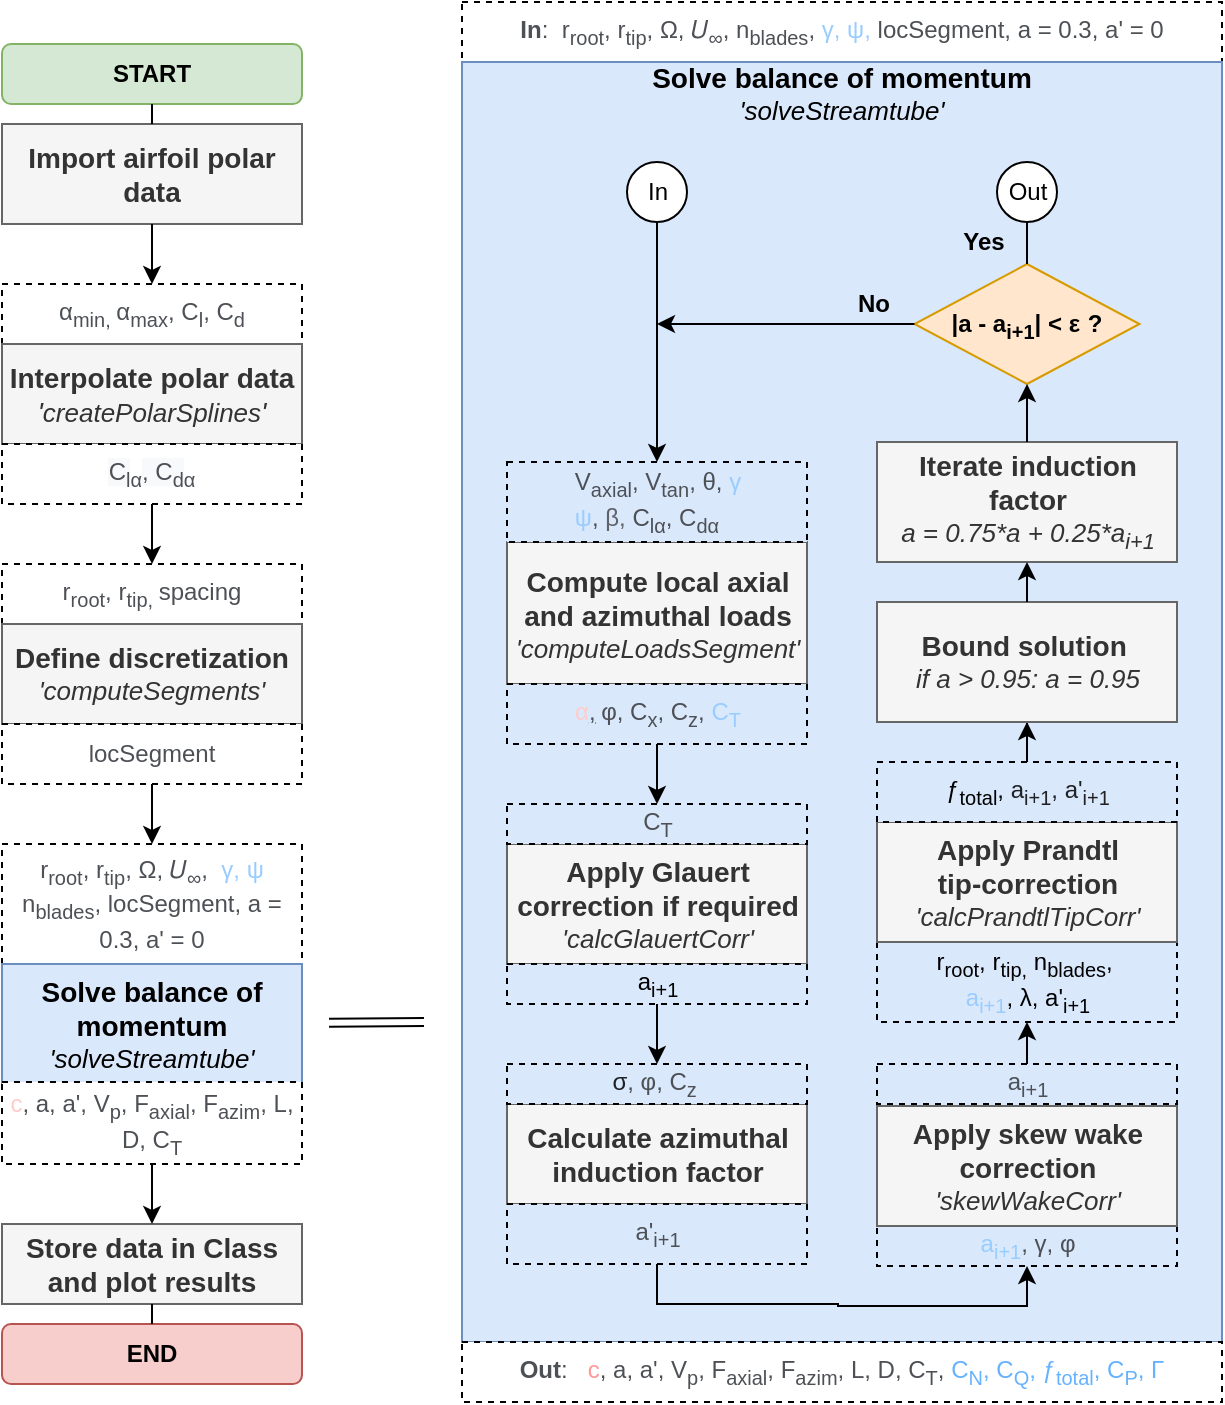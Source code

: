 <mxfile version="14.4.9" type="device"><diagram id="l48UUxjHiy_ej7oElzvc" name="Page-1"><mxGraphModel dx="963" dy="615" grid="1" gridSize="10" guides="1" tooltips="1" connect="1" arrows="1" fold="1" page="1" pageScale="1" pageWidth="827" pageHeight="1169" math="0" shadow="0"><root><mxCell id="0"/><mxCell id="1" parent="0"/><mxCell id="ZIH0ScOEahIOWoPxpy62-3" value="" style="edgeStyle=orthogonalEdgeStyle;rounded=0;orthogonalLoop=1;jettySize=auto;html=1;exitX=0.5;exitY=1;exitDx=0;exitDy=0;" parent="1" source="ZIH0ScOEahIOWoPxpy62-9" target="ZIH0ScOEahIOWoPxpy62-2" edge="1"><mxGeometry relative="1" as="geometry"><mxPoint x="184" y="311" as="sourcePoint"/></mxGeometry></mxCell><mxCell id="31kwRbFXGFQPxm-6Qx5B-4" value="&lt;font style=&quot;font-size: 14px&quot;&gt;&lt;b&gt;Import airfoil polar data&lt;/b&gt;&lt;/font&gt;" style="rounded=0;whiteSpace=wrap;html=1;fillColor=#f5f5f5;strokeColor=#666666;fontColor=#333333;" parent="1" vertex="1"><mxGeometry x="109" y="101" width="150" height="50" as="geometry"/></mxCell><mxCell id="ZIH0ScOEahIOWoPxpy62-1" value="&lt;b&gt;START&lt;/b&gt;" style="rounded=1;whiteSpace=wrap;html=1;fillColor=#d5e8d4;strokeColor=#82b366;" parent="1" vertex="1"><mxGeometry x="109" y="61" width="150" height="30" as="geometry"/></mxCell><mxCell id="ZIH0ScOEahIOWoPxpy62-2" value="&lt;span style=&quot;color: rgb(77 , 81 , 86) ; font-family: &amp;#34;arial&amp;#34; , sans-serif ; font-style: normal ; letter-spacing: normal ; text-align: left ; text-indent: 0px ; text-transform: none ; word-spacing: 0px&quot;&gt;r&lt;sub&gt;root&lt;/sub&gt;, r&lt;sub&gt;tip, &lt;/sub&gt;spacing&lt;/span&gt;" style="rounded=0;whiteSpace=wrap;html=1;dashed=1;" parent="1" vertex="1"><mxGeometry x="109" y="321" width="150" height="30" as="geometry"/></mxCell><mxCell id="ZIH0ScOEahIOWoPxpy62-4" value="&lt;font&gt;&lt;b&gt;&lt;span style=&quot;font-size: 14px&quot;&gt;Define discretization&lt;/span&gt;&lt;br&gt;&lt;/b&gt;&lt;i&gt;&lt;font style=&quot;font-size: 13px&quot;&gt;'computeSegments'&lt;/font&gt;&lt;/i&gt;&lt;/font&gt;" style="rounded=0;whiteSpace=wrap;html=1;fillColor=#f5f5f5;strokeColor=#666666;fontColor=#333333;" parent="1" vertex="1"><mxGeometry x="109" y="351" width="150" height="50" as="geometry"/></mxCell><mxCell id="ZIH0ScOEahIOWoPxpy62-10" value="" style="edgeStyle=orthogonalEdgeStyle;rounded=0;orthogonalLoop=1;jettySize=auto;html=1;entryX=0.5;entryY=0;entryDx=0;entryDy=0;exitX=0.5;exitY=1;exitDx=0;exitDy=0;" parent="1" source="31kwRbFXGFQPxm-6Qx5B-4" target="ZIH0ScOEahIOWoPxpy62-7" edge="1"><mxGeometry relative="1" as="geometry"><mxPoint x="289" y="331" as="sourcePoint"/></mxGeometry></mxCell><mxCell id="RQXYHA8TXy9u991i_wGL-22" value="" style="edgeStyle=orthogonalEdgeStyle;rounded=0;orthogonalLoop=1;jettySize=auto;html=1;entryX=0.5;entryY=0;entryDx=0;entryDy=0;" parent="1" source="ZIH0ScOEahIOWoPxpy62-5" target="RQXYHA8TXy9u991i_wGL-17" edge="1"><mxGeometry relative="1" as="geometry"/></mxCell><mxCell id="ZIH0ScOEahIOWoPxpy62-5" value="&lt;div style=&quot;text-align: left&quot;&gt;&lt;font color=&quot;#4d5156&quot; face=&quot;arial, sans-serif&quot;&gt;&lt;span style=&quot;background-color: rgb(255 , 255 , 255)&quot;&gt;locSegment&lt;/span&gt;&lt;/font&gt;&lt;/div&gt;" style="rounded=0;whiteSpace=wrap;html=1;dashed=1;" parent="1" vertex="1"><mxGeometry x="109" y="401" width="150" height="30" as="geometry"/></mxCell><mxCell id="ZIH0ScOEahIOWoPxpy62-6" value="" style="endArrow=none;html=1;exitX=0.5;exitY=0;exitDx=0;exitDy=0;entryX=0.5;entryY=1;entryDx=0;entryDy=0;" parent="1" source="31kwRbFXGFQPxm-6Qx5B-4" target="ZIH0ScOEahIOWoPxpy62-1" edge="1"><mxGeometry width="50" height="50" relative="1" as="geometry"><mxPoint x="369" y="331" as="sourcePoint"/><mxPoint x="419" y="281" as="targetPoint"/></mxGeometry></mxCell><mxCell id="ZIH0ScOEahIOWoPxpy62-7" value="&lt;span style=&quot;color: rgb(77 , 81 , 86) ; font-family: &amp;#34;arial&amp;#34; , sans-serif ; text-align: left&quot;&gt;α&lt;sub&gt;min,&amp;nbsp;&lt;/sub&gt;&lt;/span&gt;&lt;span style=&quot;color: rgb(77 , 81 , 86) ; font-family: &amp;#34;arial&amp;#34; , sans-serif ; text-align: left&quot;&gt;α&lt;sub&gt;max&lt;/sub&gt;, C&lt;sub&gt;l&lt;/sub&gt;, C&lt;sub&gt;d&lt;/sub&gt;&lt;/span&gt;" style="rounded=0;whiteSpace=wrap;html=1;dashed=1;" parent="1" vertex="1"><mxGeometry x="109" y="181" width="150" height="30" as="geometry"/></mxCell><mxCell id="ZIH0ScOEahIOWoPxpy62-8" value="&lt;font&gt;&lt;span style=&quot;font-size: 14px&quot;&gt;&lt;b&gt;Interpolate polar data&lt;br&gt;&lt;/b&gt;&lt;/span&gt;&lt;i&gt;&lt;span style=&quot;font-size: 14px&quot;&gt;'&lt;/span&gt;&lt;font style=&quot;font-size: 13px&quot;&gt;createPolarSplines&lt;/font&gt;&lt;span style=&quot;font-size: 14px&quot;&gt;'&lt;/span&gt;&lt;/i&gt;&lt;/font&gt;" style="rounded=0;whiteSpace=wrap;html=1;fillColor=#f5f5f5;strokeColor=#666666;fontColor=#333333;" parent="1" vertex="1"><mxGeometry x="109" y="211" width="150" height="50" as="geometry"/></mxCell><mxCell id="ZIH0ScOEahIOWoPxpy62-9" value="&lt;span style=&quot;font-size: 12px ; font-style: normal ; letter-spacing: normal ; text-indent: 0px ; text-transform: none ; word-spacing: 0px ; background-color: rgb(248 , 249 , 250) ; color: rgb(77 , 81 , 86) ; font-family: &amp;#34;arial&amp;#34; , sans-serif ; text-align: left&quot;&gt;C&lt;sub&gt;l&lt;/sub&gt;&lt;/span&gt;&lt;span style=&quot;color: rgb(77 , 81 , 86) ; font-family: &amp;#34;arial&amp;#34; , sans-serif ; text-align: left&quot;&gt;&lt;sub&gt;α&lt;/sub&gt;&lt;/span&gt;&lt;span style=&quot;font-size: 12px ; font-style: normal ; letter-spacing: normal ; text-indent: 0px ; text-transform: none ; word-spacing: 0px ; background-color: rgb(248 , 249 , 250) ; color: rgb(77 , 81 , 86) ; font-family: &amp;#34;arial&amp;#34; , sans-serif ; text-align: left&quot;&gt;, C&lt;sub&gt;d&lt;/sub&gt;&lt;/span&gt;&lt;span style=&quot;color: rgb(77 , 81 , 86) ; font-family: &amp;#34;arial&amp;#34; , sans-serif ; text-align: left&quot;&gt;&lt;sub&gt;α&lt;/sub&gt;&lt;/span&gt;" style="rounded=0;whiteSpace=wrap;html=1;dashed=1;" parent="1" vertex="1"><mxGeometry x="109" y="261" width="150" height="30" as="geometry"/></mxCell><mxCell id="ZIH0ScOEahIOWoPxpy62-20" value="&lt;span style=&quot;color: rgb(77 , 81 , 86) ; font-family: &amp;#34;arial&amp;#34; , sans-serif ; text-align: left&quot;&gt;&lt;b&gt;In&lt;/b&gt;:&amp;nbsp; r&lt;sub&gt;root&lt;/sub&gt;, r&lt;sub&gt;tip&lt;/sub&gt;&lt;/span&gt;&lt;span style=&quot;text-align: left&quot;&gt;&lt;span style=&quot;color: rgb(77 , 81 , 86) ; font-family: &amp;#34;arial&amp;#34; , sans-serif&quot;&gt;,&amp;nbsp;&lt;/span&gt;&lt;font face=&quot;arial, sans-serif&quot; color=&quot;#4d5156&quot;&gt;Ω,&amp;nbsp;𝑈&lt;sub&gt;∞&lt;/sub&gt;, n&lt;sub&gt;blades&lt;/sub&gt;, &lt;font color=&quot;#99CCFF&quot;&gt;γ,&lt;/font&gt;&lt;/font&gt;&lt;/span&gt;&lt;span style=&quot;text-align: left&quot;&gt;&lt;font face=&quot;arial, sans-serif&quot; color=&quot;#4d5156&quot;&gt;&lt;font color=&quot;#99CCFF&quot;&gt;&lt;span style=&quot;background-color: rgb(218 , 232 , 252)&quot;&gt;&lt;span style=&quot;font-family: &amp;#34;arial&amp;#34; , sans-serif&quot;&gt;&lt;/span&gt;&lt;/span&gt; ψ,&lt;/font&gt; &lt;/font&gt;&lt;/span&gt;&lt;span style=&quot;color: rgb(77 , 81 , 86) ; font-family: &amp;#34;arial&amp;#34; , sans-serif ; text-align: left&quot;&gt;locSegment, a = 0.3, a' = 0&lt;/span&gt;&lt;span style=&quot;text-align: left&quot;&gt;&lt;br&gt;&lt;/span&gt;" style="rounded=0;whiteSpace=wrap;html=1;dashed=1;" parent="1" vertex="1"><mxGeometry x="339" y="40" width="380" height="30" as="geometry"/></mxCell><mxCell id="ZIH0ScOEahIOWoPxpy62-21" value="&lt;font style=&quot;font-size: 14px&quot;&gt;&lt;b&gt;Solve balance of momentum&lt;br&gt;&lt;/b&gt;&lt;/font&gt;&lt;i style=&quot;font-size: 13px&quot;&gt;'solveStreamtube'&lt;br&gt;&lt;/i&gt;&lt;i style=&quot;font-size: 13px&quot;&gt;&lt;br&gt;&lt;br&gt;&lt;br&gt;&lt;br&gt;&lt;br&gt;&lt;br&gt;&lt;br&gt;&lt;br&gt;&lt;br&gt;&lt;br&gt;&lt;br&gt;&lt;br&gt;&lt;br&gt;&lt;br&gt;&lt;br&gt;&lt;br&gt;&lt;br&gt;&lt;br&gt;&lt;br&gt;&lt;br&gt;&lt;br&gt;&lt;br&gt;&lt;br&gt;&lt;br&gt;&lt;br&gt;&lt;br&gt;&lt;br&gt;&lt;br&gt;&lt;br&gt;&lt;br&gt;&lt;br&gt;&lt;br&gt;&lt;br&gt;&lt;br&gt;&lt;br&gt;&lt;br&gt;&lt;br&gt;&lt;br&gt;&lt;br&gt;&lt;/i&gt;" style="rounded=0;whiteSpace=wrap;html=1;fillColor=#dae8fc;strokeColor=#6c8ebf;" parent="1" vertex="1"><mxGeometry x="339" y="70" width="380" height="640" as="geometry"/></mxCell><mxCell id="ZIH0ScOEahIOWoPxpy62-22" value="&lt;div style=&quot;text-align: left&quot;&gt;&lt;font face=&quot;arial, sans-serif&quot; color=&quot;#4d5156&quot;&gt;&lt;b&gt;Out&lt;/b&gt;:&amp;nbsp; &amp;nbsp;&lt;font color=&quot;#FF9999&quot;&gt;c&lt;/font&gt;, a, a', V&lt;sub&gt;p&lt;/sub&gt;, F&lt;sub&gt;axial&lt;/sub&gt;, F&lt;sub&gt;azim&lt;/sub&gt;, L, D, C&lt;sub&gt;T&lt;/sub&gt;, &lt;font color=&quot;#66B2FF&quot;&gt;C&lt;sub&gt;N&lt;/sub&gt;, C&lt;sub&gt;Q&lt;/sub&gt;, ƒ&lt;sub&gt;total&lt;/sub&gt;, C&lt;sub&gt;P&lt;/sub&gt;, Γ&lt;/font&gt;&lt;br&gt;&lt;/font&gt;&lt;/div&gt;" style="rounded=0;whiteSpace=wrap;html=1;dashed=1;" parent="1" vertex="1"><mxGeometry x="339" y="710" width="380" height="30" as="geometry"/></mxCell><mxCell id="ZIH0ScOEahIOWoPxpy62-13" value="&lt;font style=&quot;font-size: 14px&quot;&gt;&lt;b&gt;Compute local axial and azimuthal loads&lt;br&gt;&lt;/b&gt;&lt;/font&gt;&lt;i style=&quot;font-size: 13px&quot;&gt;'&lt;font style=&quot;font-size: 13px&quot;&gt;computeLoadsSegment&lt;/font&gt;'&lt;/i&gt;" style="rounded=0;whiteSpace=wrap;html=1;fillColor=#f5f5f5;strokeColor=#666666;fontColor=#333333;" parent="1" vertex="1"><mxGeometry x="361.5" y="310" width="150" height="71" as="geometry"/></mxCell><mxCell id="ZIH0ScOEahIOWoPxpy62-58" value="" style="edgeStyle=orthogonalEdgeStyle;rounded=0;orthogonalLoop=1;jettySize=auto;html=1;entryX=0.5;entryY=0;entryDx=0;entryDy=0;" parent="1" source="ZIH0ScOEahIOWoPxpy62-14" target="ZIH0ScOEahIOWoPxpy62-55" edge="1"><mxGeometry relative="1" as="geometry"/></mxCell><mxCell id="ZIH0ScOEahIOWoPxpy62-14" value="&lt;span style=&quot;color: rgb(77 , 81 , 86) ; font-family: &amp;#34;arial&amp;#34; , sans-serif ; text-align: left&quot;&gt;α,&lt;sub&gt;&amp;nbsp;&lt;/sub&gt;&lt;/span&gt;&lt;span style=&quot;color: rgb(77 , 81 , 86) ; font-family: &amp;#34;arial&amp;#34; , sans-serif ; text-align: left ; background-color: rgb(255 , 255 , 255)&quot;&gt;&lt;font style=&quot;font-size: 12px&quot;&gt;φ&lt;/font&gt;&lt;/span&gt;&lt;span style=&quot;color: rgb(77 , 81 , 86) ; font-family: &amp;#34;arial&amp;#34; , sans-serif ; text-align: left&quot;&gt;, C&lt;sub&gt;x&lt;/sub&gt;, C&lt;sub&gt;&lt;font style=&quot;font-size: 10px&quot;&gt;z&lt;/font&gt;&lt;/sub&gt;&lt;/span&gt;" style="rounded=0;whiteSpace=wrap;html=1;dashed=1;" parent="1" vertex="1"><mxGeometry x="361.5" y="381" width="150" height="30" as="geometry"/></mxCell><mxCell id="ZIH0ScOEahIOWoPxpy62-34" value="In" style="ellipse;whiteSpace=wrap;html=1;aspect=fixed;" parent="1" vertex="1"><mxGeometry x="421.5" y="120" width="30" height="30" as="geometry"/></mxCell><mxCell id="ZIH0ScOEahIOWoPxpy62-37" value="Out" style="ellipse;whiteSpace=wrap;html=1;aspect=fixed;" parent="1" vertex="1"><mxGeometry x="606.5" y="120" width="30" height="30" as="geometry"/></mxCell><mxCell id="ZIH0ScOEahIOWoPxpy62-39" value="&lt;b&gt;|a - a&lt;sub&gt;i+1&lt;/sub&gt;| &amp;lt;&amp;nbsp;&lt;span style=&quot;background-color: rgb(255 , 230 , 204)&quot;&gt;&lt;span style=&quot;font-family: &amp;#34;arial&amp;#34; , sans-serif ; text-align: left&quot;&gt;&lt;font style=&quot;font-size: 12px&quot;&gt;ε&lt;/font&gt;&lt;/span&gt;&lt;span style=&quot;font-family: &amp;#34;arial&amp;#34; , sans-serif ; font-size: 14px ; text-align: left&quot;&gt; &lt;/span&gt;&lt;span style=&quot;font-family: &amp;#34;arial&amp;#34; , sans-serif ; text-align: left&quot;&gt;&lt;font style=&quot;font-size: 12px&quot;&gt;?&lt;/font&gt;&lt;/span&gt;&lt;/span&gt;&lt;/b&gt;" style="rhombus;whiteSpace=wrap;html=1;fillColor=#ffe6cc;strokeColor=#d79b00;" parent="1" vertex="1"><mxGeometry x="565.25" y="171" width="112.5" height="60" as="geometry"/></mxCell><mxCell id="ZIH0ScOEahIOWoPxpy62-43" value="" style="endArrow=none;html=1;exitX=0.5;exitY=1;exitDx=0;exitDy=0;entryX=0.5;entryY=0;entryDx=0;entryDy=0;" parent="1" source="ZIH0ScOEahIOWoPxpy62-37" target="ZIH0ScOEahIOWoPxpy62-39" edge="1"><mxGeometry width="50" height="50" relative="1" as="geometry"><mxPoint x="621.5" y="251" as="sourcePoint"/><mxPoint x="645.25" y="161" as="targetPoint"/></mxGeometry></mxCell><mxCell id="ZIH0ScOEahIOWoPxpy62-47" value="&lt;span style=&quot;font-size: 14px&quot;&gt;&lt;b&gt;Store data in Class and plot results&lt;/b&gt;&lt;/span&gt;" style="rounded=0;whiteSpace=wrap;html=1;fillColor=#f5f5f5;strokeColor=#666666;fontColor=#333333;" parent="1" vertex="1"><mxGeometry x="109" y="651" width="150" height="40" as="geometry"/></mxCell><mxCell id="ZIH0ScOEahIOWoPxpy62-49" value="&lt;b&gt;END&lt;/b&gt;" style="rounded=1;whiteSpace=wrap;html=1;fillColor=#f8cecc;strokeColor=#b85450;" parent="1" vertex="1"><mxGeometry x="109" y="701" width="150" height="30" as="geometry"/></mxCell><mxCell id="ZIH0ScOEahIOWoPxpy62-50" value="" style="endArrow=none;html=1;exitX=0.5;exitY=1;exitDx=0;exitDy=0;entryX=0.5;entryY=0;entryDx=0;entryDy=0;" parent="1" source="ZIH0ScOEahIOWoPxpy62-47" target="ZIH0ScOEahIOWoPxpy62-49" edge="1"><mxGeometry width="50" height="50" relative="1" as="geometry"><mxPoint x="197.75" y="731" as="sourcePoint"/><mxPoint x="247.75" y="681" as="targetPoint"/></mxGeometry></mxCell><mxCell id="ZIH0ScOEahIOWoPxpy62-51" value="" style="endArrow=classic;html=1;exitX=0.5;exitY=1;exitDx=0;exitDy=0;entryX=0.5;entryY=0;entryDx=0;entryDy=0;" parent="1" source="ZIH0ScOEahIOWoPxpy62-34" target="RQXYHA8TXy9u991i_wGL-30" edge="1"><mxGeometry width="50" height="50" relative="1" as="geometry"><mxPoint x="441.5" y="360" as="sourcePoint"/><mxPoint x="436.5" y="281.0" as="targetPoint"/></mxGeometry></mxCell><mxCell id="ZIH0ScOEahIOWoPxpy62-55" value="&lt;div style=&quot;text-align: left&quot;&gt;&lt;span style=&quot;color: rgb(77 , 81 , 86) ; font-family: &amp;#34;arial&amp;#34; , sans-serif&quot;&gt;C&lt;sub&gt;T&lt;/sub&gt;&lt;/span&gt;&lt;br&gt;&lt;/div&gt;" style="rounded=0;whiteSpace=wrap;html=1;dashed=1;" parent="1" vertex="1"><mxGeometry x="361.5" y="441" width="150" height="20" as="geometry"/></mxCell><mxCell id="ZIH0ScOEahIOWoPxpy62-56" value="&lt;b style=&quot;font-size: 14px&quot;&gt;Apply Glauert correction if required&lt;/b&gt;&lt;span style=&quot;font-size: 14px&quot;&gt;&lt;b&gt;&lt;br&gt;&lt;/b&gt;&lt;/span&gt;&lt;i style=&quot;font-size: 13px&quot;&gt;'&lt;font style=&quot;font-size: 13px&quot;&gt;calcGlauertCorr&lt;/font&gt;'&lt;/i&gt;" style="rounded=0;whiteSpace=wrap;html=1;fillColor=#f5f5f5;strokeColor=#666666;fontColor=#333333;" parent="1" vertex="1"><mxGeometry x="361.5" y="461" width="150" height="60" as="geometry"/></mxCell><mxCell id="ZIH0ScOEahIOWoPxpy62-62" value="" style="edgeStyle=orthogonalEdgeStyle;rounded=0;orthogonalLoop=1;jettySize=auto;html=1;entryX=0.5;entryY=0;entryDx=0;entryDy=0;" parent="1" source="ZIH0ScOEahIOWoPxpy62-57" target="RQXYHA8TXy9u991i_wGL-8" edge="1"><mxGeometry relative="1" as="geometry"><mxPoint x="436.5" y="601" as="targetPoint"/></mxGeometry></mxCell><mxCell id="ZIH0ScOEahIOWoPxpy62-57" value="a&lt;sub&gt;i+1&lt;/sub&gt;" style="rounded=0;whiteSpace=wrap;html=1;dashed=1;" parent="1" vertex="1"><mxGeometry x="361.5" y="521" width="150" height="20" as="geometry"/></mxCell><mxCell id="ZIH0ScOEahIOWoPxpy62-59" value="&lt;div style=&quot;text-align: left&quot;&gt;&lt;span style=&quot;background-color: rgb(218 , 232 , 252)&quot;&gt;&lt;span style=&quot;font-family: &amp;#34;arial&amp;#34; , sans-serif&quot;&gt;r&lt;sub&gt;root&lt;/sub&gt;, r&lt;sub&gt;tip,&lt;/sub&gt;&lt;/span&gt;&lt;font face=&quot;arial, sans-serif&quot;&gt;&amp;nbsp;n&lt;sub&gt;blades&lt;/sub&gt;,&amp;nbsp;&lt;/font&gt;&lt;br&gt;&lt;/span&gt;&lt;/div&gt;&lt;span style=&quot;background-color: rgb(218 , 232 , 252)&quot;&gt;&lt;font color=&quot;#99CCFF&quot;&gt;a&lt;sub&gt;i+1&lt;/sub&gt;&lt;/font&gt;,&amp;nbsp;&lt;span style=&quot;font-family: &amp;#34;arial&amp;#34; , sans-serif ; text-align: left&quot;&gt;&lt;font style=&quot;font-size: 12px&quot;&gt;λ, a'&lt;sub&gt;i+1&lt;/sub&gt;&lt;/font&gt;&lt;/span&gt;&lt;/span&gt;" style="rounded=0;whiteSpace=wrap;html=1;dashed=1;fillColor=#dae8fc;" parent="1" vertex="1"><mxGeometry x="546.5" y="509" width="150" height="41" as="geometry"/></mxCell><mxCell id="ZIH0ScOEahIOWoPxpy62-60" value="&lt;b style=&quot;font-size: 14px&quot;&gt;Apply Prandtl &lt;br&gt;tip-correction&lt;/b&gt;&lt;span style=&quot;font-size: 14px&quot;&gt;&lt;b&gt;&lt;br&gt;&lt;/b&gt;&lt;/span&gt;&lt;i style=&quot;font-size: 13px&quot;&gt;'&lt;font style=&quot;font-size: 13px&quot;&gt;calcPrandtlTipCorr&lt;/font&gt;'&lt;/i&gt;" style="rounded=0;whiteSpace=wrap;html=1;fillColor=#f5f5f5;strokeColor=#666666;fontColor=#333333;" parent="1" vertex="1"><mxGeometry x="546.5" y="450" width="150" height="60" as="geometry"/></mxCell><mxCell id="WDKb8DliBQcM4ZmImEQv-9" value="" style="edgeStyle=orthogonalEdgeStyle;rounded=0;orthogonalLoop=1;jettySize=auto;html=1;" edge="1" parent="1" source="ZIH0ScOEahIOWoPxpy62-61" target="RQXYHA8TXy9u991i_wGL-2"><mxGeometry relative="1" as="geometry"/></mxCell><mxCell id="ZIH0ScOEahIOWoPxpy62-61" value="&lt;div style=&quot;text-align: left&quot;&gt;&lt;span style=&quot;color: rgb(32 , 33 , 36) ; font-family: &amp;#34;arial&amp;#34; , sans-serif ; background-color: rgb(218 , 232 , 252)&quot;&gt;&lt;font style=&quot;font-size: 12px&quot;&gt;&lt;font color=&quot;#000000&quot;&gt;ƒ&lt;sub&gt;total&lt;/sub&gt;,&lt;/font&gt; a&lt;sub&gt;i+1&lt;/sub&gt;, a'&lt;sub&gt;i+1&lt;/sub&gt;&lt;/font&gt;&lt;/span&gt;&lt;br&gt;&lt;/div&gt;" style="rounded=0;whiteSpace=wrap;html=1;dashed=1;fillColor=#dae8fc;" parent="1" vertex="1"><mxGeometry x="546.5" y="420" width="150" height="30" as="geometry"/></mxCell><mxCell id="RQXYHA8TXy9u991i_wGL-2" value="&lt;span style=&quot;font-size: 14px&quot;&gt;&lt;b&gt;Bound solution&amp;nbsp;&lt;br&gt;&lt;/b&gt;&lt;/span&gt;&lt;i style=&quot;font-size: 13px&quot;&gt;&lt;font style=&quot;font-size: 13px&quot;&gt;if a &amp;gt; 0.95: a = 0.95&lt;/font&gt;&lt;/i&gt;" style="rounded=0;whiteSpace=wrap;html=1;fillColor=#f5f5f5;strokeColor=#666666;fontColor=#333333;" parent="1" vertex="1"><mxGeometry x="546.5" y="340" width="150" height="60" as="geometry"/></mxCell><mxCell id="RQXYHA8TXy9u991i_wGL-5" value="&lt;span style=&quot;font-size: 14px&quot;&gt;&lt;b&gt;Iterate induction factor&lt;br&gt;&lt;/b&gt;&lt;/span&gt;&lt;i style=&quot;font-size: 13px&quot;&gt;&lt;font style=&quot;font-size: 13px&quot;&gt;a = 0.75*a + 0.25*a&lt;sub&gt;i+1&lt;/sub&gt;&lt;/font&gt;&lt;/i&gt;" style="rounded=0;whiteSpace=wrap;html=1;fillColor=#f5f5f5;strokeColor=#666666;fontColor=#333333;" parent="1" vertex="1"><mxGeometry x="546.5" y="260" width="150" height="60" as="geometry"/></mxCell><mxCell id="RQXYHA8TXy9u991i_wGL-8" value="&lt;div style=&quot;text-align: left&quot;&gt;&lt;span style=&quot;background-color: rgb(218 , 232 , 252)&quot;&gt;&lt;span style=&quot;font-family: &amp;#34;arial&amp;#34; , sans-serif&quot;&gt;&lt;font style=&quot;font-size: 12px&quot;&gt;&lt;font color=&quot;#202124&quot;&gt;σ&lt;/font&gt;&lt;font color=&quot;#4d5156&quot;&gt;,&amp;nbsp;&lt;/font&gt;&lt;/font&gt;&lt;/span&gt;&lt;span style=&quot;color: rgb(77 , 81 , 86) ; font-family: &amp;#34;arial&amp;#34; , sans-serif&quot;&gt;φ&lt;/span&gt;&lt;span style=&quot;color: rgb(77 , 81 , 86) ; font-family: &amp;#34;arial&amp;#34; , sans-serif&quot;&gt;, C&lt;sub&gt;z&lt;/sub&gt;&lt;/span&gt;&lt;span style=&quot;font-family: &amp;#34;arial&amp;#34; , sans-serif&quot;&gt;&lt;font style=&quot;font-size: 12px&quot;&gt;&lt;font color=&quot;#4d5156&quot;&gt;&amp;nbsp;&lt;/font&gt;&lt;/font&gt;&lt;/span&gt;&lt;/span&gt;&lt;/div&gt;" style="rounded=0;whiteSpace=wrap;html=1;dashed=1;fillColor=#dae8fc;strokeColor=#6c8ebf;" parent="1" vertex="1"><mxGeometry x="361.5" y="571" width="150" height="20" as="geometry"/></mxCell><mxCell id="RQXYHA8TXy9u991i_wGL-9" value="&lt;span style=&quot;font-size: 14px&quot;&gt;&lt;b&gt;Calculate azimuthal induction factor&lt;/b&gt;&lt;/span&gt;" style="rounded=0;whiteSpace=wrap;html=1;fillColor=#f5f5f5;strokeColor=#666666;fontColor=#333333;" parent="1" vertex="1"><mxGeometry x="361.5" y="591" width="150" height="50" as="geometry"/></mxCell><mxCell id="WDKb8DliBQcM4ZmImEQv-7" style="edgeStyle=orthogonalEdgeStyle;rounded=0;orthogonalLoop=1;jettySize=auto;html=1;entryX=0.5;entryY=1;entryDx=0;entryDy=0;" edge="1" parent="1" source="RQXYHA8TXy9u991i_wGL-10" target="RQXYHA8TXy9u991i_wGL-11"><mxGeometry relative="1" as="geometry"><Array as="points"><mxPoint x="437" y="691"/><mxPoint x="527" y="691"/><mxPoint x="527" y="692"/><mxPoint x="622" y="692"/></Array></mxGeometry></mxCell><mxCell id="RQXYHA8TXy9u991i_wGL-10" value="&lt;div style=&quot;text-align: left&quot;&gt;&lt;font color=&quot;#4d5156&quot; face=&quot;arial, sans-serif&quot; style=&quot;background-color: rgb(218 , 232 , 252)&quot;&gt;a'&lt;sub&gt;i+1&lt;/sub&gt;&lt;/font&gt;&lt;/div&gt;" style="rounded=0;whiteSpace=wrap;html=1;dashed=1;fillColor=#dae8fc;" parent="1" vertex="1"><mxGeometry x="361.5" y="641" width="150" height="30" as="geometry"/></mxCell><mxCell id="RQXYHA8TXy9u991i_wGL-11" value="&lt;div style=&quot;text-align: left&quot;&gt;&lt;span style=&quot;background-color: rgb(218 , 232 , 252)&quot;&gt;&lt;span style=&quot;color: rgb(77 , 81 , 86) ; font-family: &amp;#34;arial&amp;#34; , sans-serif&quot;&gt;&lt;font style=&quot;font-size: 12px&quot;&gt;&lt;font color=&quot;#99CCFF&quot;&gt;a&lt;sub&gt;i+1&lt;/sub&gt;&lt;/font&gt;, γ,&amp;nbsp;&lt;/font&gt;&lt;/span&gt;&lt;span style=&quot;color: rgb(77 , 81 , 86) ; font-family: &amp;#34;arial&amp;#34; , sans-serif&quot;&gt;φ&lt;/span&gt;&lt;/span&gt;&lt;br&gt;&lt;/div&gt;" style="rounded=0;whiteSpace=wrap;html=1;dashed=1;fillColor=#dae8fc;" parent="1" vertex="1"><mxGeometry x="546.5" y="652" width="150" height="20" as="geometry"/></mxCell><mxCell id="RQXYHA8TXy9u991i_wGL-12" value="&lt;span style=&quot;font-size: 14px&quot;&gt;&lt;b&gt;Apply skew wake correction&lt;br&gt;&lt;/b&gt;&lt;/span&gt;&lt;i style=&quot;font-size: 13px&quot;&gt;'&lt;font style=&quot;font-size: 13px&quot;&gt;skewWakeCorr&lt;/font&gt;'&lt;/i&gt;" style="rounded=0;whiteSpace=wrap;html=1;fillColor=#f5f5f5;strokeColor=#666666;fontColor=#333333;" parent="1" vertex="1"><mxGeometry x="546.5" y="592" width="150" height="60" as="geometry"/></mxCell><mxCell id="WDKb8DliBQcM4ZmImEQv-11" style="edgeStyle=orthogonalEdgeStyle;rounded=0;orthogonalLoop=1;jettySize=auto;html=1;entryX=0.5;entryY=1;entryDx=0;entryDy=0;" edge="1" parent="1" source="RQXYHA8TXy9u991i_wGL-13" target="ZIH0ScOEahIOWoPxpy62-59"><mxGeometry relative="1" as="geometry"><mxPoint x="740" y="560" as="targetPoint"/></mxGeometry></mxCell><mxCell id="RQXYHA8TXy9u991i_wGL-13" value="&lt;div style=&quot;text-align: left&quot;&gt;&lt;span&gt;&lt;font face=&quot;arial, sans-serif&quot; color=&quot;#4d5156&quot;&gt;a&lt;sub&gt;i+1&lt;/sub&gt;&lt;/font&gt;&lt;/span&gt;&lt;/div&gt;&lt;sub&gt;&lt;/sub&gt;" style="rounded=0;whiteSpace=wrap;html=1;dashed=1;fillColor=#dae8fc;" parent="1" vertex="1"><mxGeometry x="546.5" y="571" width="150" height="20" as="geometry"/></mxCell><mxCell id="RQXYHA8TXy9u991i_wGL-17" value="&lt;span style=&quot;color: rgb(77 , 81 , 86) ; font-family: &amp;#34;arial&amp;#34; , sans-serif ; text-align: left&quot;&gt;r&lt;sub&gt;root&lt;/sub&gt;, r&lt;sub&gt;tip&lt;/sub&gt;&lt;/span&gt;&lt;span style=&quot;text-align: left&quot;&gt;&lt;span style=&quot;color: rgb(77 , 81 , 86) ; font-family: &amp;#34;arial&amp;#34; , sans-serif&quot;&gt;,&amp;nbsp;&lt;/span&gt;&lt;font face=&quot;arial, sans-serif&quot; color=&quot;#4d5156&quot;&gt;Ω,&amp;nbsp;𝑈&lt;sub&gt;∞&lt;/sub&gt;,&amp;nbsp;&lt;/font&gt;&lt;/span&gt;&lt;span style=&quot;text-align: left&quot;&gt;&lt;font face=&quot;arial, sans-serif&quot; color=&quot;#4d5156&quot;&gt;&lt;span style=&quot;text-align: left&quot;&gt;&lt;font face=&quot;arial, sans-serif&quot; color=&quot;#4d5156&quot;&gt; &lt;font color=&quot;#99CCFF&quot;&gt;γ,&lt;/font&gt;&lt;/font&gt;&lt;/span&gt;&lt;span style=&quot;text-align: left&quot;&gt;&lt;font face=&quot;arial, sans-serif&quot; color=&quot;#4d5156&quot;&gt;&lt;font color=&quot;#99CCFF&quot;&gt;&lt;span style=&quot;background-color: rgb(218 , 232 , 252)&quot;&gt;&lt;span style=&quot;font-family: &amp;#34;arial&amp;#34; , sans-serif&quot;&gt;&lt;/span&gt;&lt;/span&gt; ψ&lt;/font&gt;&lt;/font&gt;&lt;/span&gt; n&lt;sub&gt;blades&lt;/sub&gt;,&amp;nbsp;&lt;/font&gt;&lt;/span&gt;&lt;span style=&quot;color: rgb(77 , 81 , 86) ; font-family: &amp;#34;arial&amp;#34; , sans-serif ; text-align: left&quot;&gt;locSegment, a = 0.3, a' = 0&lt;/span&gt;" style="rounded=0;whiteSpace=wrap;html=1;dashed=1;" parent="1" vertex="1"><mxGeometry x="109" y="461" width="150" height="60" as="geometry"/></mxCell><mxCell id="RQXYHA8TXy9u991i_wGL-18" value="&lt;font style=&quot;color: rgb(0 , 0 , 0) ; font-size: 14px&quot;&gt;&lt;b&gt;Solve balance of momentum&lt;br&gt;&lt;/b&gt;&lt;/font&gt;&lt;i style=&quot;color: rgb(0 , 0 , 0) ; font-size: 13px&quot;&gt;'solveStreamtube'&lt;/i&gt;" style="rounded=0;whiteSpace=wrap;html=1;fillColor=#dae8fc;strokeColor=#6c8ebf;" parent="1" vertex="1"><mxGeometry x="109" y="521" width="150" height="60" as="geometry"/></mxCell><mxCell id="RQXYHA8TXy9u991i_wGL-21" value="" style="edgeStyle=orthogonalEdgeStyle;rounded=0;orthogonalLoop=1;jettySize=auto;html=1;" parent="1" source="RQXYHA8TXy9u991i_wGL-19" target="ZIH0ScOEahIOWoPxpy62-47" edge="1"><mxGeometry relative="1" as="geometry"/></mxCell><mxCell id="RQXYHA8TXy9u991i_wGL-19" value="&lt;span style=&quot;color: rgb(77 , 81 , 86) ; font-family: &amp;#34;arial&amp;#34; , sans-serif ; text-align: left&quot;&gt;&lt;font color=&quot;#FFCCCC&quot;&gt;c&lt;/font&gt;, a, a', V&lt;/span&gt;&lt;sub style=&quot;color: rgb(77 , 81 , 86) ; font-family: &amp;#34;arial&amp;#34; , sans-serif ; text-align: left&quot;&gt;p&lt;/sub&gt;&lt;span style=&quot;color: rgb(77 , 81 , 86) ; font-family: &amp;#34;arial&amp;#34; , sans-serif ; text-align: left&quot;&gt;, F&lt;/span&gt;&lt;sub style=&quot;color: rgb(77 , 81 , 86) ; font-family: &amp;#34;arial&amp;#34; , sans-serif ; text-align: left&quot;&gt;axial&lt;/sub&gt;&lt;span style=&quot;color: rgb(77 , 81 , 86) ; font-family: &amp;#34;arial&amp;#34; , sans-serif ; text-align: left&quot;&gt;, F&lt;/span&gt;&lt;sub style=&quot;color: rgb(77 , 81 , 86) ; font-family: &amp;#34;arial&amp;#34; , sans-serif ; text-align: left&quot;&gt;azim&lt;/sub&gt;&lt;span style=&quot;color: rgb(77 , 81 , 86) ; font-family: &amp;#34;arial&amp;#34; , sans-serif ; text-align: left&quot;&gt;, L, D, C&lt;/span&gt;&lt;sub style=&quot;color: rgb(77 , 81 , 86) ; font-family: &amp;#34;arial&amp;#34; , sans-serif ; text-align: left&quot;&gt;T&lt;/sub&gt;" style="rounded=0;whiteSpace=wrap;html=1;dashed=1;" parent="1" vertex="1"><mxGeometry x="109" y="580" width="150" height="41" as="geometry"/></mxCell><mxCell id="RQXYHA8TXy9u991i_wGL-24" value="" style="endArrow=classic;html=1;entryX=0.5;entryY=1;entryDx=0;entryDy=0;exitX=0.5;exitY=0;exitDx=0;exitDy=0;" parent="1" source="RQXYHA8TXy9u991i_wGL-5" target="ZIH0ScOEahIOWoPxpy62-39" edge="1"><mxGeometry width="50" height="50" relative="1" as="geometry"><mxPoint x="665.25" y="401" as="sourcePoint"/><mxPoint x="715.25" y="351" as="targetPoint"/></mxGeometry></mxCell><mxCell id="RQXYHA8TXy9u991i_wGL-25" value="" style="endArrow=classic;html=1;entryX=0.5;entryY=1;entryDx=0;entryDy=0;exitX=0.5;exitY=0;exitDx=0;exitDy=0;" parent="1" source="RQXYHA8TXy9u991i_wGL-2" target="RQXYHA8TXy9u991i_wGL-5" edge="1"><mxGeometry width="50" height="50" relative="1" as="geometry"><mxPoint x="665.25" y="510" as="sourcePoint"/><mxPoint x="715.25" y="460" as="targetPoint"/></mxGeometry></mxCell><mxCell id="RQXYHA8TXy9u991i_wGL-29" value="" style="endArrow=classic;html=1;exitX=0;exitY=0.5;exitDx=0;exitDy=0;" parent="1" source="ZIH0ScOEahIOWoPxpy62-39" edge="1"><mxGeometry width="50" height="50" relative="1" as="geometry"><mxPoint x="646.5" y="401" as="sourcePoint"/><mxPoint x="436.5" y="201" as="targetPoint"/></mxGeometry></mxCell><mxCell id="RQXYHA8TXy9u991i_wGL-30" value="&lt;div style=&quot;text-align: left&quot;&gt;&lt;font style=&quot;font-size: 12px&quot;&gt;&lt;span style=&quot;background-color: rgb(218 , 232 , 252)&quot;&gt;&lt;font style=&quot;font-size: 12px&quot; face=&quot;arial, sans-serif&quot; color=&quot;#4d5156&quot;&gt;V&lt;sub&gt;axial&lt;/sub&gt;, V&lt;sub&gt;tan&lt;/sub&gt;,&amp;nbsp;&lt;/font&gt;&lt;span style=&quot;color: rgb(77 , 81 , 86) ; font-family: &amp;#34;arial&amp;#34; , sans-serif&quot;&gt;&lt;font style=&quot;font-size: 12px&quot;&gt;θ&lt;/font&gt;&lt;/span&gt;&lt;span style=&quot;color: rgb(77 , 81 , 86) ; font-family: &amp;#34;arial&amp;#34; , sans-serif&quot;&gt;,&lt;/span&gt;&lt;/span&gt;&lt;font color=&quot;#99CCFF&quot;&gt;&lt;span style=&quot;background-color: rgb(218 , 232 , 252)&quot;&gt;&lt;span style=&quot;font-family: &amp;#34;arial&amp;#34; , sans-serif&quot;&gt; &lt;/span&gt;&lt;/span&gt;&lt;/font&gt;&lt;/font&gt;&lt;font style=&quot;font-size: 12px&quot; color=&quot;#99CCFF&quot;&gt;&lt;span style=&quot;background-color: rgb(218 , 232 , 252)&quot;&gt;&lt;span style=&quot;font-family: &amp;#34;arial&amp;#34; , sans-serif&quot;&gt;&lt;font style=&quot;font-size: 12px&quot;&gt;&lt;span style=&quot;background-color: rgb(218 , 232 , 252)&quot;&gt;&lt;span style=&quot;font-family: &amp;#34;arial&amp;#34; , sans-serif&quot;&gt;&lt;font style=&quot;font-size: 12px&quot;&gt;γ&lt;/font&gt;&lt;/span&gt;&lt;/span&gt;&lt;/font&gt;&lt;/span&gt;&lt;/span&gt;&lt;/font&gt;&lt;/div&gt;&lt;div style=&quot;text-align: left&quot;&gt;&lt;font style=&quot;font-size: 12px&quot;&gt;&lt;span style=&quot;background-color: rgb(218 , 232 , 252)&quot;&gt;&lt;span style=&quot;color: rgb(77 , 81 , 86) ; font-family: &amp;#34;arial&amp;#34; , sans-serif&quot;&gt;&lt;font style=&quot;font-size: 12px&quot; color=&quot;#99CCFF&quot;&gt;ψ&lt;/font&gt;, &lt;/span&gt;&lt;/span&gt;&lt;span style=&quot;background-color: rgb(218 , 232 , 252)&quot;&gt;&lt;span style=&quot;color: rgb(95 , 99 , 104) ; font-family: &amp;#34;arial&amp;#34; , sans-serif ; text-align: left&quot;&gt;&lt;font style=&quot;font-size: 12px&quot;&gt;β&lt;/font&gt;&lt;/span&gt;&lt;span style=&quot;color: rgb(95 , 99 , 104) ; font-family: &amp;#34;arial&amp;#34; , sans-serif ; text-align: left&quot;&gt;,&amp;nbsp;&lt;/span&gt;&lt;span style=&quot;color: rgb(77 , 81 , 86) ; font-family: &amp;#34;arial&amp;#34; , sans-serif ; text-align: left&quot;&gt;C&lt;sub&gt;l&lt;/sub&gt;&lt;/span&gt;&lt;span style=&quot;color: rgb(77 , 81 , 86) ; font-family: &amp;#34;arial&amp;#34; , sans-serif ; text-align: left&quot;&gt;&lt;sub&gt;α&lt;/sub&gt;&lt;/span&gt;&lt;span style=&quot;color: rgb(77 , 81 , 86) ; font-family: &amp;#34;arial&amp;#34; , sans-serif ; text-align: left&quot;&gt;, C&lt;sub&gt;d&lt;/sub&gt;&lt;/span&gt;&lt;span style=&quot;color: rgb(77 , 81 , 86) ; font-family: &amp;#34;arial&amp;#34; , sans-serif ; text-align: left&quot;&gt;&lt;sub&gt;α&lt;/sub&gt;&lt;/span&gt;&lt;/span&gt;&lt;/font&gt;&lt;/div&gt;" style="rounded=0;whiteSpace=wrap;html=1;dashed=1;fillColor=#dae8fc;" parent="1" vertex="1"><mxGeometry x="361.5" y="270" width="150" height="40" as="geometry"/></mxCell><mxCell id="RQXYHA8TXy9u991i_wGL-31" value="&lt;span style=&quot;background-color: rgb(218 , 232 , 252)&quot;&gt;&lt;span style=&quot;color: rgb(77 , 81 , 86) ; font-family: &amp;#34;arial&amp;#34; , sans-serif ; text-align: left&quot;&gt;α,&lt;sub&gt;&amp;nbsp;&lt;/sub&gt;&lt;/span&gt;&lt;span style=&quot;color: rgb(77 , 81 , 86) ; font-family: &amp;#34;arial&amp;#34; , sans-serif ; text-align: left&quot;&gt;&lt;font style=&quot;font-size: 12px&quot;&gt;φ&lt;/font&gt;&lt;/span&gt;&lt;span style=&quot;color: rgb(77 , 81 , 86) ; font-family: &amp;#34;arial&amp;#34; , sans-serif ; text-align: left&quot;&gt;, C&lt;sub&gt;x&lt;/sub&gt;, C&lt;sub&gt;&lt;font style=&quot;font-size: 10px&quot;&gt;z&lt;/font&gt;&lt;/sub&gt;&lt;/span&gt;&lt;/span&gt;" style="rounded=0;whiteSpace=wrap;html=1;dashed=1;fillColor=#dae8fc;strokeColor=#6c8ebf;" parent="1" vertex="1"><mxGeometry x="361.5" y="381" width="150" height="30" as="geometry"/></mxCell><mxCell id="RQXYHA8TXy9u991i_wGL-32" value="a&lt;sub&gt;i+1&lt;/sub&gt;" style="rounded=0;whiteSpace=wrap;html=1;dashed=1;fillColor=#dae8fc;strokeColor=#6c8ebf;" parent="1" vertex="1"><mxGeometry x="361.5" y="521" width="150" height="20" as="geometry"/></mxCell><mxCell id="RQXYHA8TXy9u991i_wGL-33" value="&lt;div style=&quot;text-align: left&quot;&gt;&lt;span style=&quot;color: rgb(77 , 81 , 86) ; font-family: &amp;#34;arial&amp;#34; , sans-serif&quot;&gt;C&lt;sub&gt;T&lt;/sub&gt;&lt;/span&gt;&lt;br&gt;&lt;/div&gt;" style="rounded=0;whiteSpace=wrap;html=1;dashed=1;fillColor=#dae8fc;strokeColor=#6c8ebf;" parent="1" vertex="1"><mxGeometry x="361.5" y="441" width="150" height="20" as="geometry"/></mxCell><mxCell id="T4nThSoxL1px_rJRLfa9-2" value="&lt;span style=&quot;background-color: rgb(218 , 232 , 252)&quot;&gt;&lt;span style=&quot;color: rgb(77 , 81 , 86) ; font-family: &amp;#34;arial&amp;#34; , sans-serif ; text-align: left&quot;&gt;α,&lt;sub&gt;&amp;nbsp;&lt;/sub&gt;&lt;/span&gt;&lt;span style=&quot;color: rgb(77 , 81 , 86) ; font-family: &amp;#34;arial&amp;#34; , sans-serif ; text-align: left&quot;&gt;&lt;font style=&quot;font-size: 12px&quot;&gt;φ&lt;/font&gt;&lt;/span&gt;&lt;span style=&quot;color: rgb(77 , 81 , 86) ; font-family: &amp;#34;arial&amp;#34; , sans-serif ; text-align: left&quot;&gt;, C&lt;sub&gt;x&lt;/sub&gt;, C&lt;sub&gt;&lt;font style=&quot;font-size: 10px&quot;&gt;z&lt;/font&gt;&lt;/sub&gt;&lt;/span&gt;&lt;/span&gt;" style="rounded=0;whiteSpace=wrap;html=1;dashed=1;fillColor=#dae8fc;strokeColor=#6c8ebf;" parent="1" vertex="1"><mxGeometry x="361.5" y="381" width="150" height="30" as="geometry"/></mxCell><mxCell id="T4nThSoxL1px_rJRLfa9-3" value="&lt;div style=&quot;text-align: left&quot;&gt;&lt;span style=&quot;color: rgb(77 , 81 , 86) ; font-family: &amp;#34;arial&amp;#34; , sans-serif&quot;&gt;C&lt;sub&gt;T&lt;/sub&gt;&lt;/span&gt;&lt;br&gt;&lt;/div&gt;" style="rounded=0;whiteSpace=wrap;html=1;dashed=1;fillColor=#dae8fc;strokeColor=#6c8ebf;" parent="1" vertex="1"><mxGeometry x="361.5" y="441" width="150" height="20" as="geometry"/></mxCell><mxCell id="T4nThSoxL1px_rJRLfa9-4" value="a&lt;sub&gt;i+1&lt;/sub&gt;" style="rounded=0;whiteSpace=wrap;html=1;dashed=1;fillColor=#dae8fc;strokeColor=#6c8ebf;" parent="1" vertex="1"><mxGeometry x="361.5" y="521" width="150" height="20" as="geometry"/></mxCell><mxCell id="T4nThSoxL1px_rJRLfa9-5" value="&lt;div style=&quot;text-align: left&quot;&gt;&lt;span style=&quot;background-color: rgb(218 , 232 , 252)&quot;&gt;&lt;span style=&quot;font-family: &amp;#34;arial&amp;#34; , sans-serif&quot;&gt;&lt;font style=&quot;font-size: 12px&quot;&gt;&lt;font color=&quot;#202124&quot;&gt;σ&lt;/font&gt;&lt;font color=&quot;#4d5156&quot;&gt;,&amp;nbsp;&lt;/font&gt;&lt;/font&gt;&lt;/span&gt;&lt;span style=&quot;color: rgb(77 , 81 , 86) ; font-family: &amp;#34;arial&amp;#34; , sans-serif&quot;&gt;φ&lt;/span&gt;&lt;span style=&quot;color: rgb(77 , 81 , 86) ; font-family: &amp;#34;arial&amp;#34; , sans-serif&quot;&gt;, C&lt;sub&gt;z&lt;/sub&gt;&lt;/span&gt;&lt;span style=&quot;font-family: &amp;#34;arial&amp;#34; , sans-serif&quot;&gt;&lt;font style=&quot;font-size: 12px&quot;&gt;&lt;font color=&quot;#4d5156&quot;&gt;&amp;nbsp;&lt;/font&gt;&lt;/font&gt;&lt;/span&gt;&lt;/span&gt;&lt;/div&gt;" style="rounded=0;whiteSpace=wrap;html=1;dashed=1;fillColor=#dae8fc;strokeColor=#6c8ebf;" parent="1" vertex="1"><mxGeometry x="361.5" y="571" width="150" height="20" as="geometry"/></mxCell><mxCell id="T4nThSoxL1px_rJRLfa9-7" value="&lt;span style=&quot;background-color: rgb(218 , 232 , 252)&quot;&gt;&lt;span style=&quot;color: rgb(77 , 81 , 86) ; font-family: &amp;#34;arial&amp;#34; , sans-serif ; text-align: left&quot;&gt;&lt;font color=&quot;#FFCCCC&quot;&gt;α&lt;/font&gt;&lt;u&gt;,&lt;/u&gt;&lt;sub&gt;&amp;nbsp;&lt;/sub&gt;&lt;/span&gt;&lt;span style=&quot;color: rgb(77 , 81 , 86) ; font-family: &amp;#34;arial&amp;#34; , sans-serif ; text-align: left&quot;&gt;&lt;font style=&quot;font-size: 12px&quot;&gt;φ&lt;/font&gt;&lt;/span&gt;&lt;span style=&quot;color: rgb(77 , 81 , 86) ; font-family: &amp;#34;arial&amp;#34; , sans-serif ; text-align: left&quot;&gt;, C&lt;sub&gt;x&lt;/sub&gt;, C&lt;sub&gt;&lt;font style=&quot;font-size: 10px&quot;&gt;z&lt;/font&gt;&lt;/sub&gt;, &lt;font color=&quot;#99CCFF&quot;&gt;C&lt;sub&gt;T&lt;/sub&gt;&lt;/font&gt;&lt;br&gt;&lt;/span&gt;&lt;/span&gt;" style="rounded=0;whiteSpace=wrap;html=1;dashed=1;fillColor=#dae8fc;" parent="1" vertex="1"><mxGeometry x="361.5" y="381" width="150" height="30" as="geometry"/></mxCell><mxCell id="T4nThSoxL1px_rJRLfa9-8" value="&lt;div style=&quot;text-align: left&quot;&gt;&lt;span style=&quot;color: rgb(77 , 81 , 86) ; font-family: &amp;#34;arial&amp;#34; , sans-serif&quot;&gt;C&lt;sub&gt;T&lt;/sub&gt;&lt;/span&gt;&lt;br&gt;&lt;/div&gt;" style="rounded=0;whiteSpace=wrap;html=1;dashed=1;fillColor=#dae8fc;" parent="1" vertex="1"><mxGeometry x="361.5" y="441" width="150" height="20" as="geometry"/></mxCell><mxCell id="T4nThSoxL1px_rJRLfa9-9" value="a&lt;sub&gt;i+1&lt;/sub&gt;" style="rounded=0;whiteSpace=wrap;html=1;dashed=1;fillColor=#dae8fc;" parent="1" vertex="1"><mxGeometry x="361.5" y="521" width="150" height="20" as="geometry"/></mxCell><mxCell id="T4nThSoxL1px_rJRLfa9-10" value="&lt;div style=&quot;text-align: left&quot;&gt;&lt;span style=&quot;background-color: rgb(218 , 232 , 252)&quot;&gt;&lt;span style=&quot;font-family: &amp;#34;arial&amp;#34; , sans-serif&quot;&gt;&lt;font style=&quot;font-size: 12px&quot;&gt;&lt;font color=&quot;#202124&quot;&gt;σ&lt;/font&gt;&lt;font color=&quot;#4d5156&quot;&gt;,&amp;nbsp;&lt;/font&gt;&lt;/font&gt;&lt;/span&gt;&lt;span style=&quot;color: rgb(77 , 81 , 86) ; font-family: &amp;#34;arial&amp;#34; , sans-serif&quot;&gt;φ&lt;/span&gt;&lt;span style=&quot;color: rgb(77 , 81 , 86) ; font-family: &amp;#34;arial&amp;#34; , sans-serif&quot;&gt;, C&lt;sub&gt;z&lt;/sub&gt;&lt;/span&gt;&lt;span style=&quot;font-family: &amp;#34;arial&amp;#34; , sans-serif&quot;&gt;&lt;font style=&quot;font-size: 12px&quot;&gt;&lt;font color=&quot;#4d5156&quot;&gt;&amp;nbsp;&lt;/font&gt;&lt;/font&gt;&lt;/span&gt;&lt;/span&gt;&lt;/div&gt;" style="rounded=0;whiteSpace=wrap;html=1;dashed=1;fillColor=#dae8fc;" parent="1" vertex="1"><mxGeometry x="361.5" y="571" width="150" height="20" as="geometry"/></mxCell><mxCell id="T4nThSoxL1px_rJRLfa9-11" value="" style="shape=link;html=1;" parent="1" edge="1"><mxGeometry width="100" relative="1" as="geometry"><mxPoint x="272.5" y="550.41" as="sourcePoint"/><mxPoint x="320" y="550" as="targetPoint"/></mxGeometry></mxCell><mxCell id="T4nThSoxL1px_rJRLfa9-12" value="&lt;b&gt;No&lt;/b&gt;" style="text;html=1;strokeColor=none;fillColor=none;align=center;verticalAlign=middle;whiteSpace=wrap;rounded=0;" parent="1" vertex="1"><mxGeometry x="525.25" y="181" width="40" height="20" as="geometry"/></mxCell><mxCell id="T4nThSoxL1px_rJRLfa9-13" value="&lt;b&gt;Yes&lt;/b&gt;" style="text;html=1;strokeColor=none;fillColor=none;align=center;verticalAlign=middle;whiteSpace=wrap;rounded=0;" parent="1" vertex="1"><mxGeometry x="580" y="150" width="40" height="20" as="geometry"/></mxCell></root></mxGraphModel></diagram></mxfile>